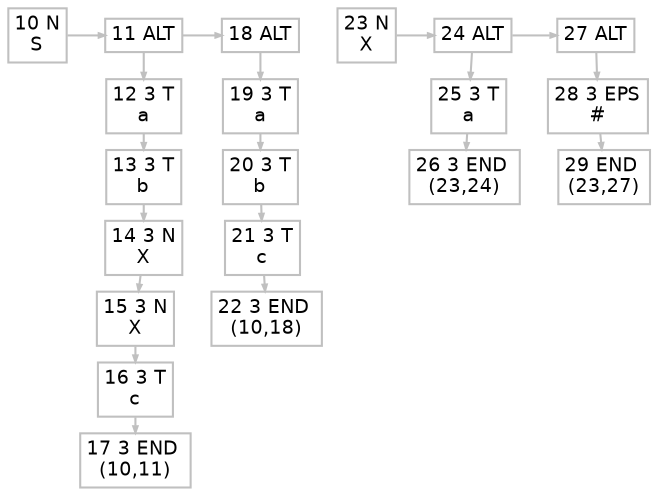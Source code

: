 digraph "Reference grammar"
{
graph[ordering=out ranksep=0.1]
node[fontname=Helvetica fontsize=9 shape=box height = 0 width = 0 margin= 0.04 color=gray]
edge[fontname=Helvetica fontsize=9 arrowsize = 0.3 color=gray]

"10"[label="10 N
S"]
"10"->"11"{rank = same; "10";"11";}[label=" a"]
"11"[label="11 ALT"]
"11"->"12"
"12"[label="12 3 T
a"]
"12"->"13"
"13"[label="13 3 T
b"]
"13"->"14"
"14"[label="14 3 N
X"]
"14"->"15"
"15"[label="15 3 N
X"]
"15"->"16"
"16"[label="16 3 T
c"]
"16"->"17"
"17"[label="17 3 END 
(10,11)"]
"11"->"18"{rank = same; "11";"18";}[label=" a"]
"18"[label="18 ALT"]
"18"->"19"
"19"[label="19 3 T
a"]
"19"->"20"
"20"[label="20 3 T
b"]
"20"->"21"
"21"[label="21 3 T
c"]
"21"->"22"
"22"[label="22 3 END 
(10,18)"]
"23"[label="23 N
X"]
"23"->"24"{rank = same; "23";"24";}[label=" a"]
"24"[label="24 ALT"]
"24"->"25"
"25"[label="25 3 T
a"]
"25"->"26"
"26"[label="26 3 END 
(23,24)"]
"24"->"27"{rank = same; "24";"27";}[label=" a"]
"27"[label="27 ALT"]
"27"->"28"
"28"[label="28 3 EPS
#"]
"28"->"29"
"29"[label="29 END 
(23,27)"]
}

